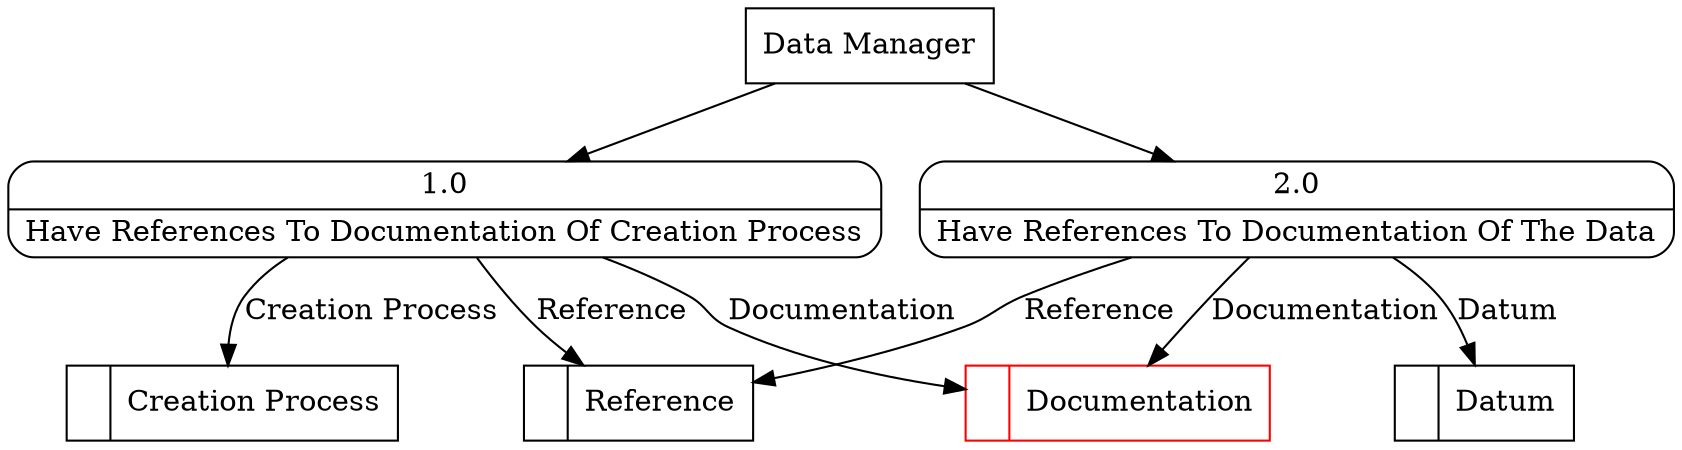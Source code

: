 digraph dfd2{ 
node[shape=record]
200 [label="<f0>  |<f1> Reference " ];
201 [label="<f0>  |<f1> Documentation " color=red];
202 [label="<f0>  |<f1> Datum " ];
203 [label="<f0>  |<f1> Creation Process " ];
204 [label="Data Manager" shape=box];
205 [label="{<f0> 1.0|<f1> Have References To Documentation Of Creation Process }" shape=Mrecord];
206 [label="{<f0> 2.0|<f1> Have References To Documentation Of The Data }" shape=Mrecord];
204 -> 205
204 -> 206
205 -> 203 [label="Creation Process"]
205 -> 200 [label="Reference"]
205 -> 201 [label="Documentation"]
206 -> 200 [label="Reference"]
206 -> 201 [label="Documentation"]
206 -> 202 [label="Datum"]
}